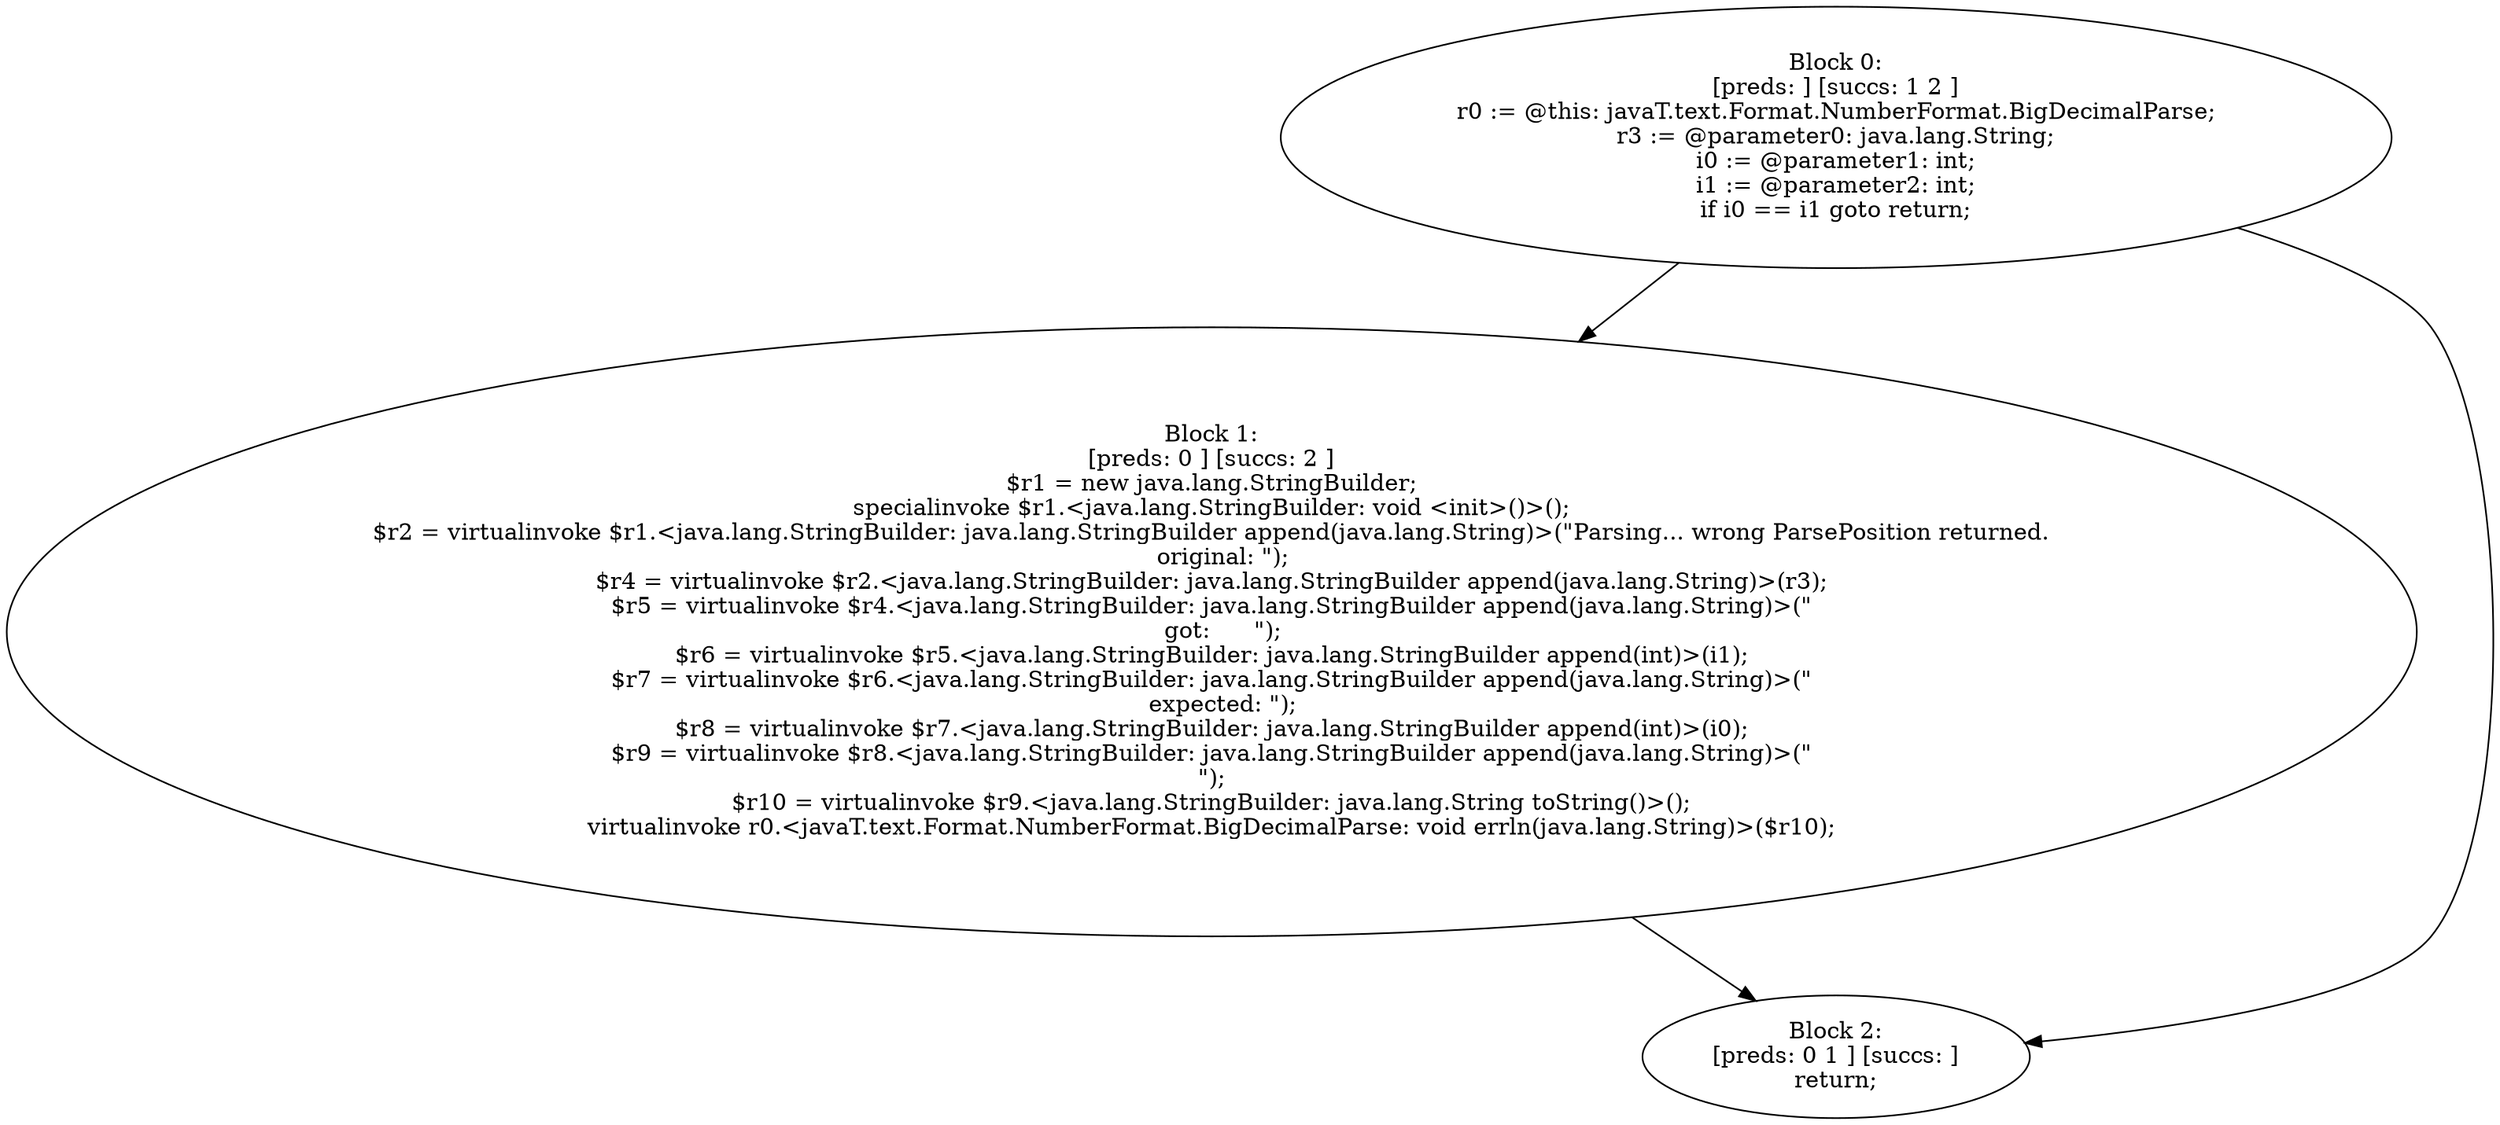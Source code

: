 digraph "unitGraph" {
    "Block 0:
[preds: ] [succs: 1 2 ]
r0 := @this: javaT.text.Format.NumberFormat.BigDecimalParse;
r3 := @parameter0: java.lang.String;
i0 := @parameter1: int;
i1 := @parameter2: int;
if i0 == i1 goto return;
"
    "Block 1:
[preds: 0 ] [succs: 2 ]
$r1 = new java.lang.StringBuilder;
specialinvoke $r1.<java.lang.StringBuilder: void <init>()>();
$r2 = virtualinvoke $r1.<java.lang.StringBuilder: java.lang.StringBuilder append(java.lang.String)>(\"Parsing... wrong ParsePosition returned.\n   original: \");
$r4 = virtualinvoke $r2.<java.lang.StringBuilder: java.lang.StringBuilder append(java.lang.String)>(r3);
$r5 = virtualinvoke $r4.<java.lang.StringBuilder: java.lang.StringBuilder append(java.lang.String)>(\"\n   got:      \");
$r6 = virtualinvoke $r5.<java.lang.StringBuilder: java.lang.StringBuilder append(int)>(i1);
$r7 = virtualinvoke $r6.<java.lang.StringBuilder: java.lang.StringBuilder append(java.lang.String)>(\"\n   expected: \");
$r8 = virtualinvoke $r7.<java.lang.StringBuilder: java.lang.StringBuilder append(int)>(i0);
$r9 = virtualinvoke $r8.<java.lang.StringBuilder: java.lang.StringBuilder append(java.lang.String)>(\"\n\");
$r10 = virtualinvoke $r9.<java.lang.StringBuilder: java.lang.String toString()>();
virtualinvoke r0.<javaT.text.Format.NumberFormat.BigDecimalParse: void errln(java.lang.String)>($r10);
"
    "Block 2:
[preds: 0 1 ] [succs: ]
return;
"
    "Block 0:
[preds: ] [succs: 1 2 ]
r0 := @this: javaT.text.Format.NumberFormat.BigDecimalParse;
r3 := @parameter0: java.lang.String;
i0 := @parameter1: int;
i1 := @parameter2: int;
if i0 == i1 goto return;
"->"Block 1:
[preds: 0 ] [succs: 2 ]
$r1 = new java.lang.StringBuilder;
specialinvoke $r1.<java.lang.StringBuilder: void <init>()>();
$r2 = virtualinvoke $r1.<java.lang.StringBuilder: java.lang.StringBuilder append(java.lang.String)>(\"Parsing... wrong ParsePosition returned.\n   original: \");
$r4 = virtualinvoke $r2.<java.lang.StringBuilder: java.lang.StringBuilder append(java.lang.String)>(r3);
$r5 = virtualinvoke $r4.<java.lang.StringBuilder: java.lang.StringBuilder append(java.lang.String)>(\"\n   got:      \");
$r6 = virtualinvoke $r5.<java.lang.StringBuilder: java.lang.StringBuilder append(int)>(i1);
$r7 = virtualinvoke $r6.<java.lang.StringBuilder: java.lang.StringBuilder append(java.lang.String)>(\"\n   expected: \");
$r8 = virtualinvoke $r7.<java.lang.StringBuilder: java.lang.StringBuilder append(int)>(i0);
$r9 = virtualinvoke $r8.<java.lang.StringBuilder: java.lang.StringBuilder append(java.lang.String)>(\"\n\");
$r10 = virtualinvoke $r9.<java.lang.StringBuilder: java.lang.String toString()>();
virtualinvoke r0.<javaT.text.Format.NumberFormat.BigDecimalParse: void errln(java.lang.String)>($r10);
";
    "Block 0:
[preds: ] [succs: 1 2 ]
r0 := @this: javaT.text.Format.NumberFormat.BigDecimalParse;
r3 := @parameter0: java.lang.String;
i0 := @parameter1: int;
i1 := @parameter2: int;
if i0 == i1 goto return;
"->"Block 2:
[preds: 0 1 ] [succs: ]
return;
";
    "Block 1:
[preds: 0 ] [succs: 2 ]
$r1 = new java.lang.StringBuilder;
specialinvoke $r1.<java.lang.StringBuilder: void <init>()>();
$r2 = virtualinvoke $r1.<java.lang.StringBuilder: java.lang.StringBuilder append(java.lang.String)>(\"Parsing... wrong ParsePosition returned.\n   original: \");
$r4 = virtualinvoke $r2.<java.lang.StringBuilder: java.lang.StringBuilder append(java.lang.String)>(r3);
$r5 = virtualinvoke $r4.<java.lang.StringBuilder: java.lang.StringBuilder append(java.lang.String)>(\"\n   got:      \");
$r6 = virtualinvoke $r5.<java.lang.StringBuilder: java.lang.StringBuilder append(int)>(i1);
$r7 = virtualinvoke $r6.<java.lang.StringBuilder: java.lang.StringBuilder append(java.lang.String)>(\"\n   expected: \");
$r8 = virtualinvoke $r7.<java.lang.StringBuilder: java.lang.StringBuilder append(int)>(i0);
$r9 = virtualinvoke $r8.<java.lang.StringBuilder: java.lang.StringBuilder append(java.lang.String)>(\"\n\");
$r10 = virtualinvoke $r9.<java.lang.StringBuilder: java.lang.String toString()>();
virtualinvoke r0.<javaT.text.Format.NumberFormat.BigDecimalParse: void errln(java.lang.String)>($r10);
"->"Block 2:
[preds: 0 1 ] [succs: ]
return;
";
}
